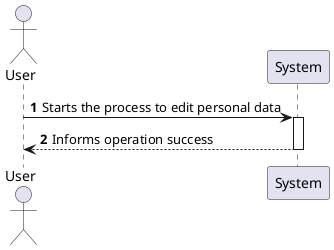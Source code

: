 @startuml
'https://plantuml.com/sequence-diagram

autonumber
actor "User" as CM

CM -> System: Starts the process to edit personal data
activate System
System --> CM: Informs operation success
deactivate System

@enduml
